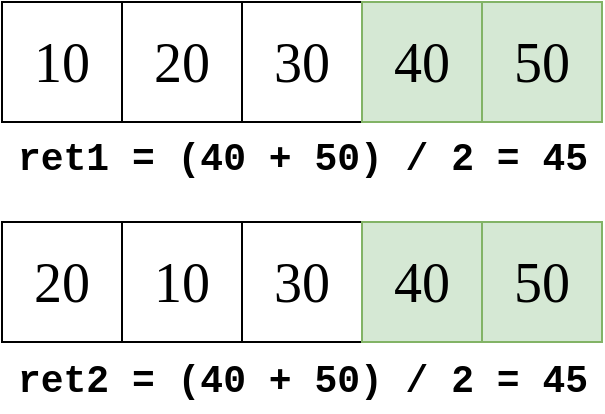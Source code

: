 <mxfile version="26.2.15">
  <diagram name="Pagina-1" id="OY0fyZSiVEXcbiOMYMP0">
    <mxGraphModel dx="759" dy="421" grid="1" gridSize="10" guides="1" tooltips="1" connect="1" arrows="1" fold="1" page="1" pageScale="1" pageWidth="827" pageHeight="1169" math="0" shadow="0">
      <root>
        <mxCell id="0" />
        <mxCell id="1" parent="0" />
        <mxCell id="mZAEAbtwkrp6PI0slRsM-2" value="10" style="whiteSpace=wrap;html=1;aspect=fixed;fontSize=28;fontFamily=DIN Alternate;" parent="1" vertex="1">
          <mxGeometry x="10" y="10" width="60" height="60" as="geometry" />
        </mxCell>
        <mxCell id="mZAEAbtwkrp6PI0slRsM-3" value="20" style="whiteSpace=wrap;html=1;aspect=fixed;fontSize=28;fontFamily=DIN Alternate;" parent="1" vertex="1">
          <mxGeometry x="70" y="10" width="60" height="60" as="geometry" />
        </mxCell>
        <mxCell id="mZAEAbtwkrp6PI0slRsM-4" value="30" style="whiteSpace=wrap;html=1;aspect=fixed;fontSize=28;fontFamily=DIN Alternate;" parent="1" vertex="1">
          <mxGeometry x="130" y="10" width="60" height="60" as="geometry" />
        </mxCell>
        <mxCell id="mZAEAbtwkrp6PI0slRsM-5" value="40" style="whiteSpace=wrap;html=1;aspect=fixed;fontSize=28;fontFamily=DIN Alternate;fillColor=#d5e8d4;strokeColor=#82b366;" parent="1" vertex="1">
          <mxGeometry x="190" y="10" width="60" height="60" as="geometry" />
        </mxCell>
        <mxCell id="mZAEAbtwkrp6PI0slRsM-6" value="50" style="whiteSpace=wrap;html=1;aspect=fixed;fontSize=28;fontFamily=DIN Alternate;fillColor=#d5e8d4;strokeColor=#82b366;" parent="1" vertex="1">
          <mxGeometry x="250" y="10" width="60" height="60" as="geometry" />
        </mxCell>
        <mxCell id="mZAEAbtwkrp6PI0slRsM-12" value="ret1 = (40 + 50) / 2 = 45" style="text;html=1;align=center;verticalAlign=middle;whiteSpace=wrap;rounded=0;fontFamily=Courier New;fontStyle=1;fontSize=19;" parent="1" vertex="1">
          <mxGeometry x="11.5" y="74" width="297" height="30" as="geometry" />
        </mxCell>
        <mxCell id="mZAEAbtwkrp6PI0slRsM-13" value="20" style="whiteSpace=wrap;html=1;aspect=fixed;fontSize=28;fontFamily=DIN Alternate;" parent="1" vertex="1">
          <mxGeometry x="10" y="120" width="60" height="60" as="geometry" />
        </mxCell>
        <mxCell id="mZAEAbtwkrp6PI0slRsM-14" value="10" style="whiteSpace=wrap;html=1;aspect=fixed;fontSize=28;fontFamily=DIN Alternate;" parent="1" vertex="1">
          <mxGeometry x="70" y="120" width="60" height="60" as="geometry" />
        </mxCell>
        <mxCell id="mZAEAbtwkrp6PI0slRsM-15" value="30" style="whiteSpace=wrap;html=1;aspect=fixed;fontSize=28;fontFamily=DIN Alternate;" parent="1" vertex="1">
          <mxGeometry x="130" y="120" width="60" height="60" as="geometry" />
        </mxCell>
        <mxCell id="mZAEAbtwkrp6PI0slRsM-16" value="40" style="whiteSpace=wrap;html=1;aspect=fixed;fontSize=28;fontFamily=DIN Alternate;fillColor=#d5e8d4;strokeColor=#82b366;" parent="1" vertex="1">
          <mxGeometry x="190" y="120" width="60" height="60" as="geometry" />
        </mxCell>
        <mxCell id="mZAEAbtwkrp6PI0slRsM-17" value="50" style="whiteSpace=wrap;html=1;aspect=fixed;fontSize=28;fontFamily=DIN Alternate;fillColor=#d5e8d4;strokeColor=#82b366;" parent="1" vertex="1">
          <mxGeometry x="250" y="120" width="60" height="60" as="geometry" />
        </mxCell>
        <mxCell id="yuzAtvIzQQe7-Qwp_3ng-1" value="ret2 = (40 + 50) / 2 = 45" style="text;html=1;align=center;verticalAlign=middle;whiteSpace=wrap;rounded=0;fontFamily=Courier New;fontStyle=1;fontSize=19;" vertex="1" parent="1">
          <mxGeometry x="11.5" y="185" width="297" height="30" as="geometry" />
        </mxCell>
      </root>
    </mxGraphModel>
  </diagram>
</mxfile>
